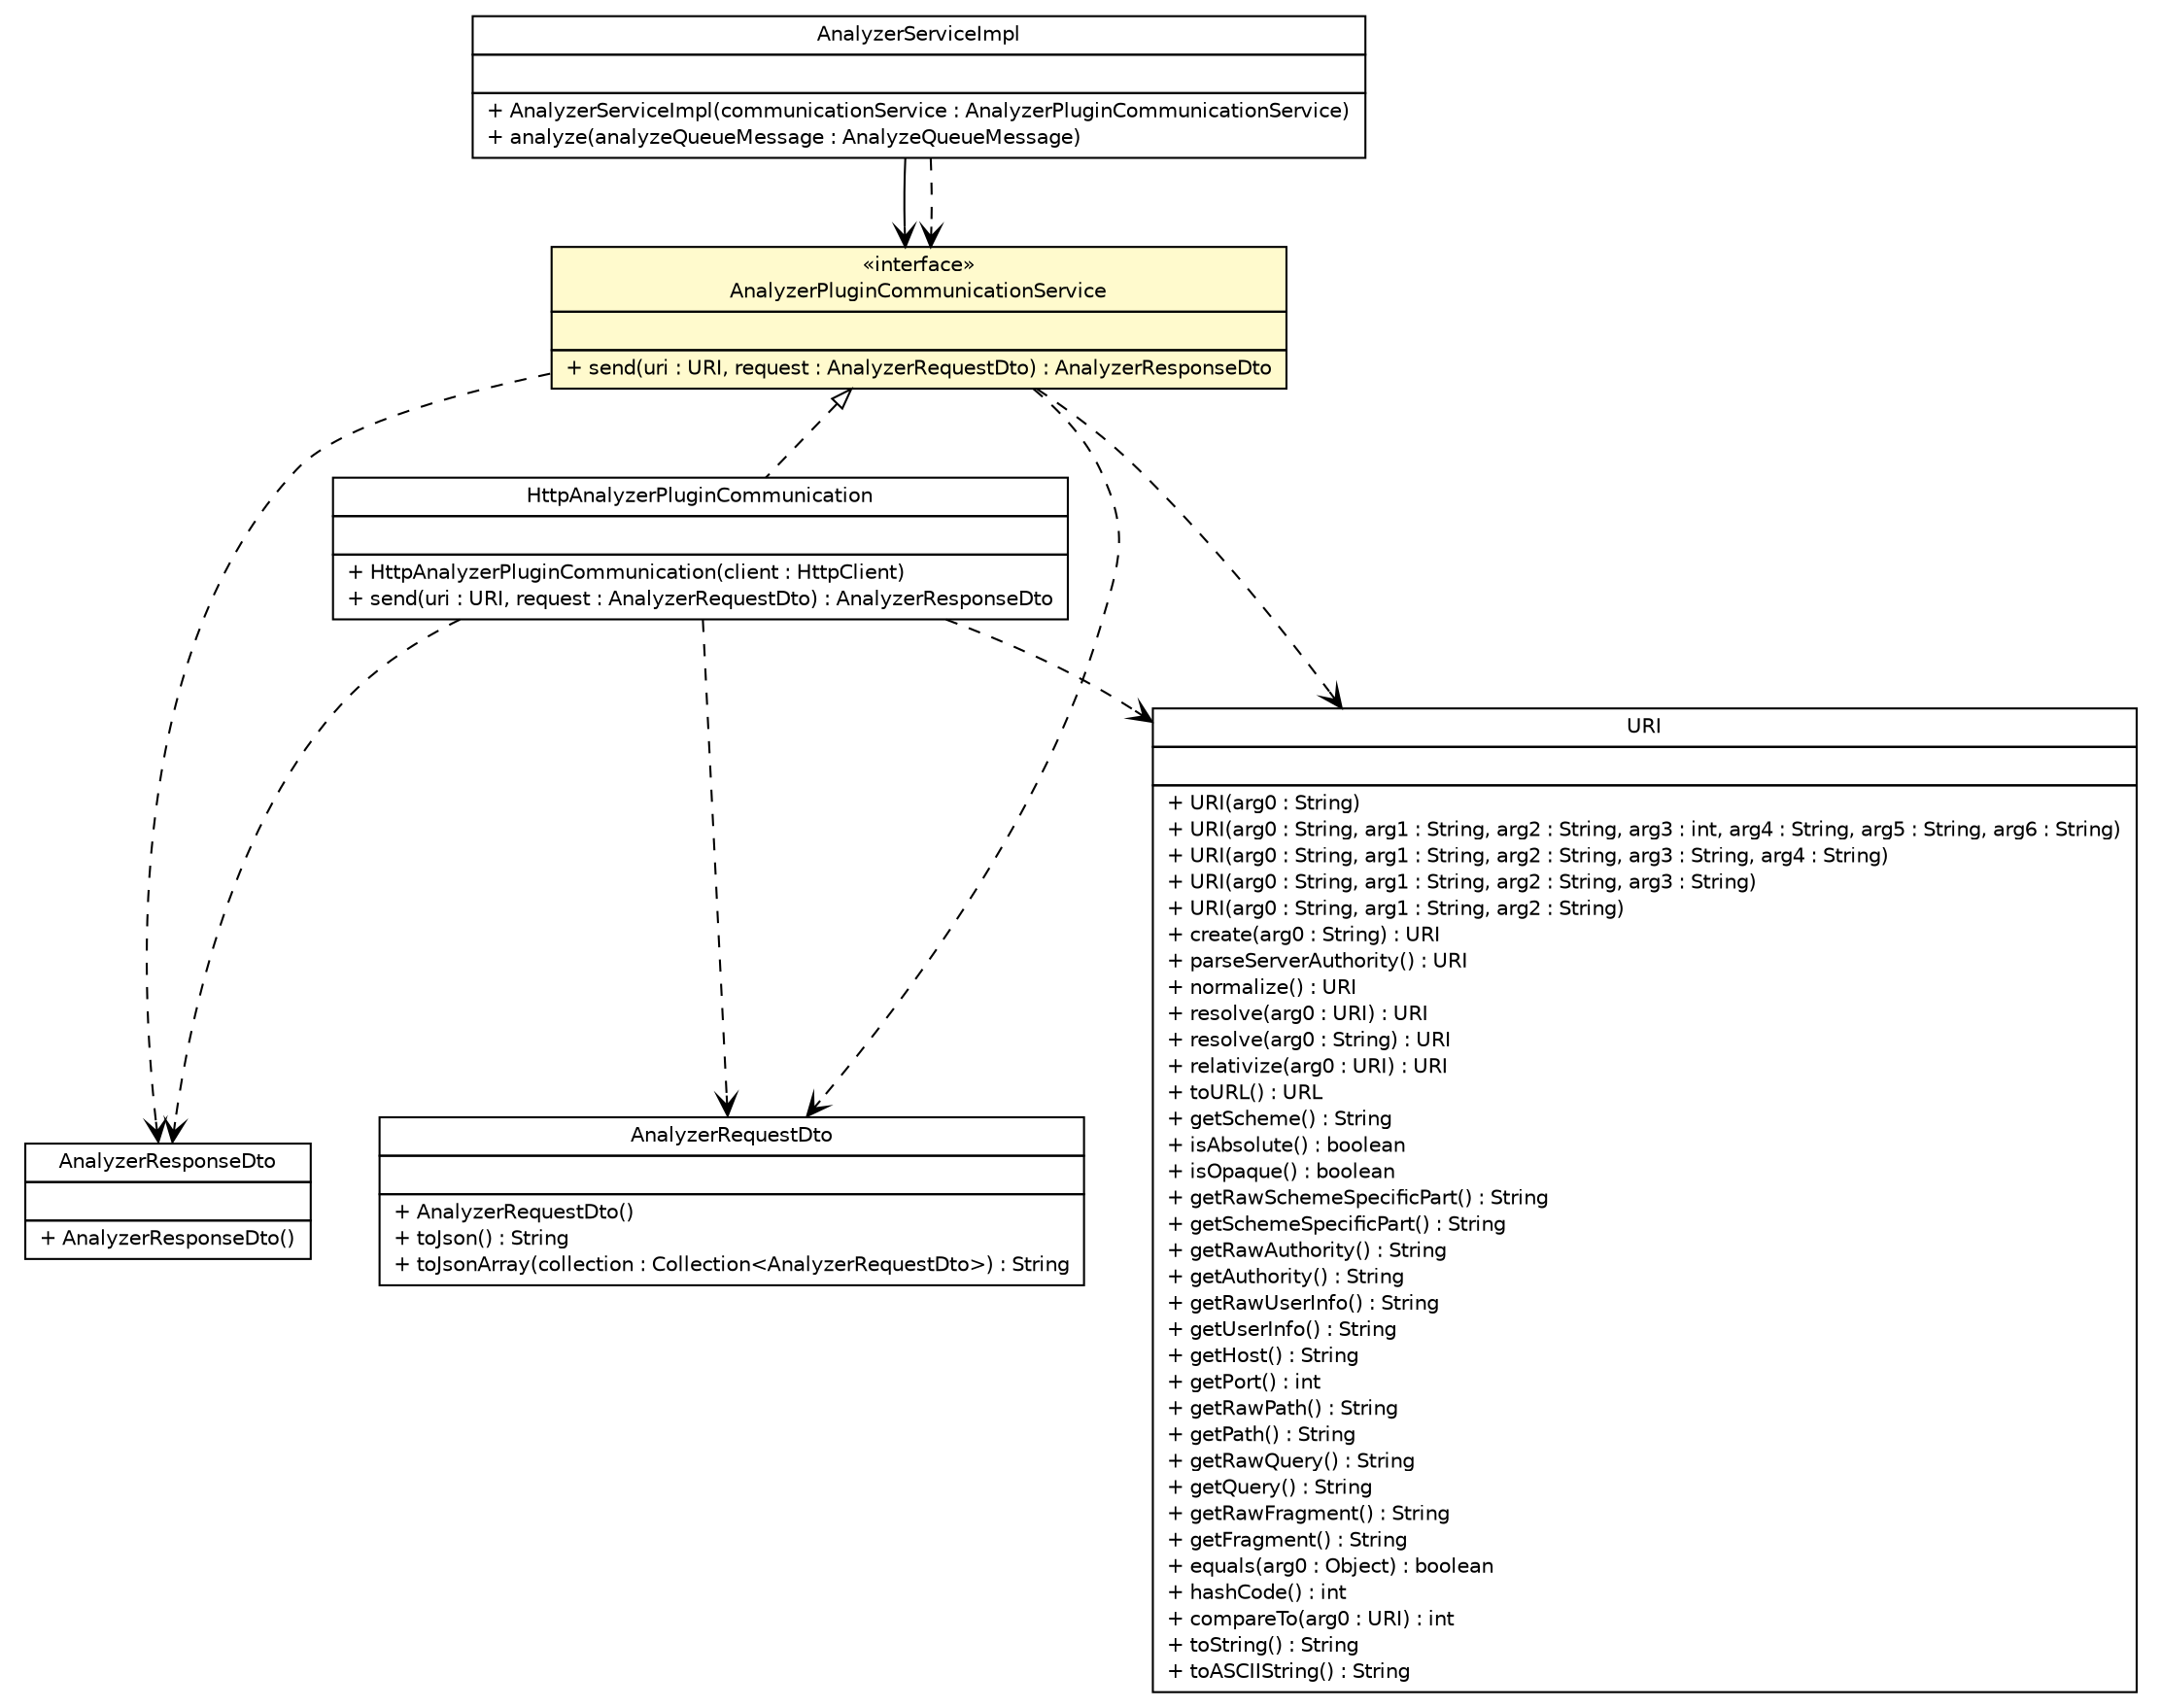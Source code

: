 #!/usr/local/bin/dot
#
# Class diagram 
# Generated by UMLGraph version 5.1 (http://www.umlgraph.org/)
#

digraph G {
	edge [fontname="Helvetica",fontsize=10,labelfontname="Helvetica",labelfontsize=10];
	node [fontname="Helvetica",fontsize=10,shape=plaintext];
	nodesep=0.25;
	ranksep=0.5;
	// net.sereneproject.collector.dto.AnalyzerResponseDto
	c1099 [label=<<table title="net.sereneproject.collector.dto.AnalyzerResponseDto" border="0" cellborder="1" cellspacing="0" cellpadding="2" port="p" href="../dto/AnalyzerResponseDto.html">
		<tr><td><table border="0" cellspacing="0" cellpadding="1">
<tr><td align="center" balign="center"> AnalyzerResponseDto </td></tr>
		</table></td></tr>
		<tr><td><table border="0" cellspacing="0" cellpadding="1">
<tr><td align="left" balign="left">  </td></tr>
		</table></td></tr>
		<tr><td><table border="0" cellspacing="0" cellpadding="1">
<tr><td align="left" balign="left"> + AnalyzerResponseDto() </td></tr>
		</table></td></tr>
		</table>>, fontname="Helvetica", fontcolor="black", fontsize=10.0];
	// net.sereneproject.collector.dto.AnalyzerRequestDto
	c1101 [label=<<table title="net.sereneproject.collector.dto.AnalyzerRequestDto" border="0" cellborder="1" cellspacing="0" cellpadding="2" port="p" href="../dto/AnalyzerRequestDto.html">
		<tr><td><table border="0" cellspacing="0" cellpadding="1">
<tr><td align="center" balign="center"> AnalyzerRequestDto </td></tr>
		</table></td></tr>
		<tr><td><table border="0" cellspacing="0" cellpadding="1">
<tr><td align="left" balign="left">  </td></tr>
		</table></td></tr>
		<tr><td><table border="0" cellspacing="0" cellpadding="1">
<tr><td align="left" balign="left"> + AnalyzerRequestDto() </td></tr>
<tr><td align="left" balign="left"> + toJson() : String </td></tr>
<tr><td align="left" balign="left"> + toJsonArray(collection : Collection&lt;AnalyzerRequestDto&gt;) : String </td></tr>
		</table></td></tr>
		</table>>, fontname="Helvetica", fontcolor="black", fontsize=10.0];
	// net.sereneproject.collector.service.AnalyzerPluginCommunicationService
	c1110 [label=<<table title="net.sereneproject.collector.service.AnalyzerPluginCommunicationService" border="0" cellborder="1" cellspacing="0" cellpadding="2" port="p" bgcolor="lemonChiffon" href="./AnalyzerPluginCommunicationService.html">
		<tr><td><table border="0" cellspacing="0" cellpadding="1">
<tr><td align="center" balign="center"> &#171;interface&#187; </td></tr>
<tr><td align="center" balign="center"> AnalyzerPluginCommunicationService </td></tr>
		</table></td></tr>
		<tr><td><table border="0" cellspacing="0" cellpadding="1">
<tr><td align="left" balign="left">  </td></tr>
		</table></td></tr>
		<tr><td><table border="0" cellspacing="0" cellpadding="1">
<tr><td align="left" balign="left"> + send(uri : URI, request : AnalyzerRequestDto) : AnalyzerResponseDto </td></tr>
		</table></td></tr>
		</table>>, fontname="Helvetica", fontcolor="black", fontsize=10.0];
	// net.sereneproject.collector.service.impl.HttpAnalyzerPluginCommunication
	c1113 [label=<<table title="net.sereneproject.collector.service.impl.HttpAnalyzerPluginCommunication" border="0" cellborder="1" cellspacing="0" cellpadding="2" port="p" href="./impl/HttpAnalyzerPluginCommunication.html">
		<tr><td><table border="0" cellspacing="0" cellpadding="1">
<tr><td align="center" balign="center"> HttpAnalyzerPluginCommunication </td></tr>
		</table></td></tr>
		<tr><td><table border="0" cellspacing="0" cellpadding="1">
<tr><td align="left" balign="left">  </td></tr>
		</table></td></tr>
		<tr><td><table border="0" cellspacing="0" cellpadding="1">
<tr><td align="left" balign="left"> + HttpAnalyzerPluginCommunication(client : HttpClient) </td></tr>
<tr><td align="left" balign="left"> + send(uri : URI, request : AnalyzerRequestDto) : AnalyzerResponseDto </td></tr>
		</table></td></tr>
		</table>>, fontname="Helvetica", fontcolor="black", fontsize=10.0];
	// net.sereneproject.collector.service.impl.AnalyzerServiceImpl
	c1115 [label=<<table title="net.sereneproject.collector.service.impl.AnalyzerServiceImpl" border="0" cellborder="1" cellspacing="0" cellpadding="2" port="p" href="./impl/AnalyzerServiceImpl.html">
		<tr><td><table border="0" cellspacing="0" cellpadding="1">
<tr><td align="center" balign="center"> AnalyzerServiceImpl </td></tr>
		</table></td></tr>
		<tr><td><table border="0" cellspacing="0" cellpadding="1">
<tr><td align="left" balign="left">  </td></tr>
		</table></td></tr>
		<tr><td><table border="0" cellspacing="0" cellpadding="1">
<tr><td align="left" balign="left"> + AnalyzerServiceImpl(communicationService : AnalyzerPluginCommunicationService) </td></tr>
<tr><td align="left" balign="left"> + analyze(analyzeQueueMessage : AnalyzeQueueMessage) </td></tr>
		</table></td></tr>
		</table>>, fontname="Helvetica", fontcolor="black", fontsize=10.0];
	//net.sereneproject.collector.service.impl.HttpAnalyzerPluginCommunication implements net.sereneproject.collector.service.AnalyzerPluginCommunicationService
	c1110:p -> c1113:p [dir=back,arrowtail=empty,style=dashed];
	// net.sereneproject.collector.service.impl.AnalyzerServiceImpl NAVASSOC net.sereneproject.collector.service.AnalyzerPluginCommunicationService
	c1115:p -> c1110:p [taillabel="", label="", headlabel="", fontname="Helvetica", fontcolor="black", fontsize=10.0, color="black", arrowhead=open];
	// net.sereneproject.collector.service.AnalyzerPluginCommunicationService DEPEND net.sereneproject.collector.dto.AnalyzerRequestDto
	c1110:p -> c1101:p [taillabel="", label="", headlabel="", fontname="Helvetica", fontcolor="black", fontsize=10.0, color="black", arrowhead=open, style=dashed];
	// net.sereneproject.collector.service.AnalyzerPluginCommunicationService DEPEND net.sereneproject.collector.dto.AnalyzerResponseDto
	c1110:p -> c1099:p [taillabel="", label="", headlabel="", fontname="Helvetica", fontcolor="black", fontsize=10.0, color="black", arrowhead=open, style=dashed];
	// net.sereneproject.collector.service.AnalyzerPluginCommunicationService DEPEND java.net.URI
	c1110:p -> c1119:p [taillabel="", label="", headlabel="", fontname="Helvetica", fontcolor="black", fontsize=10.0, color="black", arrowhead=open, style=dashed];
	// net.sereneproject.collector.service.impl.HttpAnalyzerPluginCommunication DEPEND net.sereneproject.collector.dto.AnalyzerRequestDto
	c1113:p -> c1101:p [taillabel="", label="", headlabel="", fontname="Helvetica", fontcolor="black", fontsize=10.0, color="black", arrowhead=open, style=dashed];
	// net.sereneproject.collector.service.impl.HttpAnalyzerPluginCommunication DEPEND net.sereneproject.collector.dto.AnalyzerResponseDto
	c1113:p -> c1099:p [taillabel="", label="", headlabel="", fontname="Helvetica", fontcolor="black", fontsize=10.0, color="black", arrowhead=open, style=dashed];
	// net.sereneproject.collector.service.impl.HttpAnalyzerPluginCommunication DEPEND java.net.URI
	c1113:p -> c1119:p [taillabel="", label="", headlabel="", fontname="Helvetica", fontcolor="black", fontsize=10.0, color="black", arrowhead=open, style=dashed];
	// net.sereneproject.collector.service.impl.AnalyzerServiceImpl DEPEND net.sereneproject.collector.service.AnalyzerPluginCommunicationService
	c1115:p -> c1110:p [taillabel="", label="", headlabel="", fontname="Helvetica", fontcolor="black", fontsize=10.0, color="black", arrowhead=open, style=dashed];
	// java.net.URI
	c1119 [label=<<table title="java.net.URI" border="0" cellborder="1" cellspacing="0" cellpadding="2" port="p" href="http://java.sun.com/j2se/1.4.2/docs/api/java/net/URI.html">
		<tr><td><table border="0" cellspacing="0" cellpadding="1">
<tr><td align="center" balign="center"> URI </td></tr>
		</table></td></tr>
		<tr><td><table border="0" cellspacing="0" cellpadding="1">
<tr><td align="left" balign="left">  </td></tr>
		</table></td></tr>
		<tr><td><table border="0" cellspacing="0" cellpadding="1">
<tr><td align="left" balign="left"> + URI(arg0 : String) </td></tr>
<tr><td align="left" balign="left"> + URI(arg0 : String, arg1 : String, arg2 : String, arg3 : int, arg4 : String, arg5 : String, arg6 : String) </td></tr>
<tr><td align="left" balign="left"> + URI(arg0 : String, arg1 : String, arg2 : String, arg3 : String, arg4 : String) </td></tr>
<tr><td align="left" balign="left"> + URI(arg0 : String, arg1 : String, arg2 : String, arg3 : String) </td></tr>
<tr><td align="left" balign="left"> + URI(arg0 : String, arg1 : String, arg2 : String) </td></tr>
<tr><td align="left" balign="left"> + create(arg0 : String) : URI </td></tr>
<tr><td align="left" balign="left"> + parseServerAuthority() : URI </td></tr>
<tr><td align="left" balign="left"> + normalize() : URI </td></tr>
<tr><td align="left" balign="left"> + resolve(arg0 : URI) : URI </td></tr>
<tr><td align="left" balign="left"> + resolve(arg0 : String) : URI </td></tr>
<tr><td align="left" balign="left"> + relativize(arg0 : URI) : URI </td></tr>
<tr><td align="left" balign="left"> + toURL() : URL </td></tr>
<tr><td align="left" balign="left"> + getScheme() : String </td></tr>
<tr><td align="left" balign="left"> + isAbsolute() : boolean </td></tr>
<tr><td align="left" balign="left"> + isOpaque() : boolean </td></tr>
<tr><td align="left" balign="left"> + getRawSchemeSpecificPart() : String </td></tr>
<tr><td align="left" balign="left"> + getSchemeSpecificPart() : String </td></tr>
<tr><td align="left" balign="left"> + getRawAuthority() : String </td></tr>
<tr><td align="left" balign="left"> + getAuthority() : String </td></tr>
<tr><td align="left" balign="left"> + getRawUserInfo() : String </td></tr>
<tr><td align="left" balign="left"> + getUserInfo() : String </td></tr>
<tr><td align="left" balign="left"> + getHost() : String </td></tr>
<tr><td align="left" balign="left"> + getPort() : int </td></tr>
<tr><td align="left" balign="left"> + getRawPath() : String </td></tr>
<tr><td align="left" balign="left"> + getPath() : String </td></tr>
<tr><td align="left" balign="left"> + getRawQuery() : String </td></tr>
<tr><td align="left" balign="left"> + getQuery() : String </td></tr>
<tr><td align="left" balign="left"> + getRawFragment() : String </td></tr>
<tr><td align="left" balign="left"> + getFragment() : String </td></tr>
<tr><td align="left" balign="left"> + equals(arg0 : Object) : boolean </td></tr>
<tr><td align="left" balign="left"> + hashCode() : int </td></tr>
<tr><td align="left" balign="left"> + compareTo(arg0 : URI) : int </td></tr>
<tr><td align="left" balign="left"> + toString() : String </td></tr>
<tr><td align="left" balign="left"> + toASCIIString() : String </td></tr>
		</table></td></tr>
		</table>>, fontname="Helvetica", fontcolor="black", fontsize=10.0];
}

